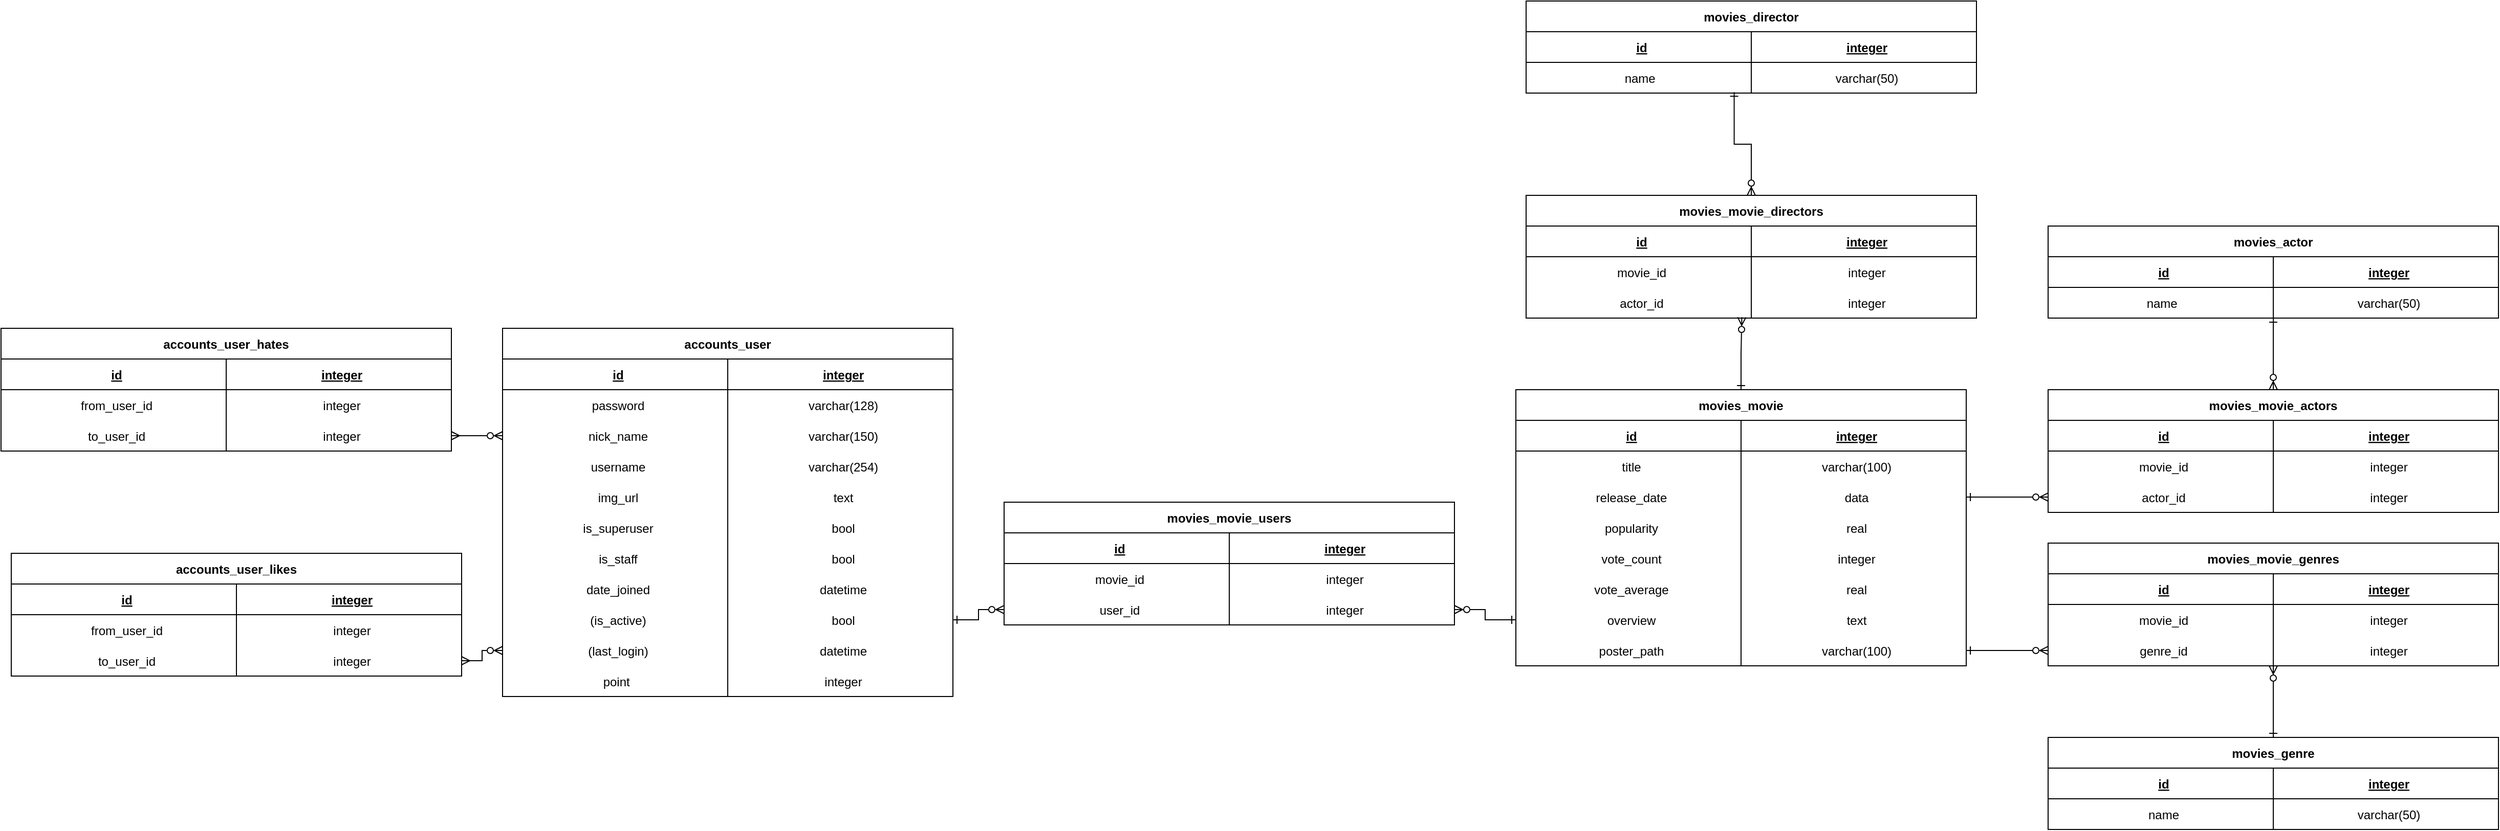 <mxfile version="20.5.3" type="github">
  <diagram id="R2lEEEUBdFMjLlhIrx00" name="Page-1">
    <mxGraphModel dx="4505" dy="1996" grid="1" gridSize="10" guides="1" tooltips="1" connect="1" arrows="1" fold="1" page="1" pageScale="1" pageWidth="850" pageHeight="1100" math="0" shadow="0" extFonts="Permanent Marker^https://fonts.googleapis.com/css?family=Permanent+Marker">
      <root>
        <mxCell id="0" />
        <mxCell id="1" parent="0" />
        <mxCell id="wosdfRWx6zkEePOzTKCg-92" value="movies_movie" style="shape=table;startSize=30;container=1;collapsible=1;childLayout=tableLayout;fixedRows=1;rowLines=0;fontStyle=1;align=center;resizeLast=1;" vertex="1" parent="1">
          <mxGeometry x="-280" y="220" width="440" height="270" as="geometry">
            <mxRectangle x="-280" y="220" width="120" height="30" as="alternateBounds" />
          </mxGeometry>
        </mxCell>
        <mxCell id="wosdfRWx6zkEePOzTKCg-93" value="" style="shape=partialRectangle;collapsible=0;dropTarget=0;pointerEvents=0;fillColor=none;points=[[0,0.5],[1,0.5]];portConstraint=eastwest;top=0;left=0;right=0;bottom=1;align=center;" vertex="1" parent="wosdfRWx6zkEePOzTKCg-92">
          <mxGeometry y="30" width="440" height="30" as="geometry" />
        </mxCell>
        <mxCell id="wosdfRWx6zkEePOzTKCg-95" value="id" style="shape=partialRectangle;overflow=hidden;connectable=0;fillColor=none;top=0;left=0;bottom=0;right=0;align=center;spacingLeft=6;fontStyle=5;" vertex="1" parent="wosdfRWx6zkEePOzTKCg-93">
          <mxGeometry width="220" height="30" as="geometry">
            <mxRectangle width="220" height="30" as="alternateBounds" />
          </mxGeometry>
        </mxCell>
        <mxCell id="wosdfRWx6zkEePOzTKCg-124" value="integer" style="shape=partialRectangle;overflow=hidden;connectable=0;fillColor=none;top=0;left=0;bottom=0;right=0;align=center;spacingLeft=6;fontStyle=5;" vertex="1" parent="wosdfRWx6zkEePOzTKCg-93">
          <mxGeometry x="220" width="220" height="30" as="geometry">
            <mxRectangle width="220" height="30" as="alternateBounds" />
          </mxGeometry>
        </mxCell>
        <mxCell id="wosdfRWx6zkEePOzTKCg-96" value="" style="shape=partialRectangle;collapsible=0;dropTarget=0;pointerEvents=0;fillColor=none;points=[[0,0.5],[1,0.5]];portConstraint=eastwest;top=0;left=0;right=0;bottom=0;align=center;" vertex="1" parent="wosdfRWx6zkEePOzTKCg-92">
          <mxGeometry y="60" width="440" height="30" as="geometry" />
        </mxCell>
        <mxCell id="wosdfRWx6zkEePOzTKCg-98" value="title" style="shape=partialRectangle;overflow=hidden;connectable=0;fillColor=none;top=0;left=0;bottom=0;right=0;align=center;spacingLeft=6;" vertex="1" parent="wosdfRWx6zkEePOzTKCg-96">
          <mxGeometry width="220" height="30" as="geometry">
            <mxRectangle width="220" height="30" as="alternateBounds" />
          </mxGeometry>
        </mxCell>
        <mxCell id="wosdfRWx6zkEePOzTKCg-125" value="varchar(100)" style="shape=partialRectangle;overflow=hidden;connectable=0;fillColor=none;top=0;left=0;bottom=0;right=0;align=center;spacingLeft=6;" vertex="1" parent="wosdfRWx6zkEePOzTKCg-96">
          <mxGeometry x="220" width="220" height="30" as="geometry">
            <mxRectangle width="220" height="30" as="alternateBounds" />
          </mxGeometry>
        </mxCell>
        <mxCell id="wosdfRWx6zkEePOzTKCg-99" value="" style="shape=partialRectangle;collapsible=0;dropTarget=0;pointerEvents=0;fillColor=none;points=[[0,0.5],[1,0.5]];portConstraint=eastwest;top=0;left=0;right=0;bottom=0;align=center;" vertex="1" parent="wosdfRWx6zkEePOzTKCg-92">
          <mxGeometry y="90" width="440" height="30" as="geometry" />
        </mxCell>
        <mxCell id="wosdfRWx6zkEePOzTKCg-101" value="release_date" style="shape=partialRectangle;overflow=hidden;connectable=0;fillColor=none;top=0;left=0;bottom=0;right=0;align=center;spacingLeft=6;" vertex="1" parent="wosdfRWx6zkEePOzTKCg-99">
          <mxGeometry width="220" height="30" as="geometry">
            <mxRectangle width="220" height="30" as="alternateBounds" />
          </mxGeometry>
        </mxCell>
        <mxCell id="wosdfRWx6zkEePOzTKCg-126" value="data" style="shape=partialRectangle;overflow=hidden;connectable=0;fillColor=none;top=0;left=0;bottom=0;right=0;align=center;spacingLeft=6;" vertex="1" parent="wosdfRWx6zkEePOzTKCg-99">
          <mxGeometry x="220" width="220" height="30" as="geometry">
            <mxRectangle width="220" height="30" as="alternateBounds" />
          </mxGeometry>
        </mxCell>
        <mxCell id="wosdfRWx6zkEePOzTKCg-142" style="shape=partialRectangle;collapsible=0;dropTarget=0;pointerEvents=0;fillColor=none;points=[[0,0.5],[1,0.5]];portConstraint=eastwest;top=0;left=0;right=0;bottom=0;align=center;" vertex="1" parent="wosdfRWx6zkEePOzTKCg-92">
          <mxGeometry y="120" width="440" height="30" as="geometry" />
        </mxCell>
        <mxCell id="wosdfRWx6zkEePOzTKCg-143" value="popularity" style="shape=partialRectangle;overflow=hidden;connectable=0;fillColor=none;top=0;left=0;bottom=0;right=0;align=center;spacingLeft=6;" vertex="1" parent="wosdfRWx6zkEePOzTKCg-142">
          <mxGeometry width="220" height="30" as="geometry">
            <mxRectangle width="220" height="30" as="alternateBounds" />
          </mxGeometry>
        </mxCell>
        <mxCell id="wosdfRWx6zkEePOzTKCg-144" value="real" style="shape=partialRectangle;overflow=hidden;connectable=0;fillColor=none;top=0;left=0;bottom=0;right=0;align=center;spacingLeft=6;" vertex="1" parent="wosdfRWx6zkEePOzTKCg-142">
          <mxGeometry x="220" width="220" height="30" as="geometry">
            <mxRectangle width="220" height="30" as="alternateBounds" />
          </mxGeometry>
        </mxCell>
        <mxCell id="wosdfRWx6zkEePOzTKCg-139" style="shape=partialRectangle;collapsible=0;dropTarget=0;pointerEvents=0;fillColor=none;points=[[0,0.5],[1,0.5]];portConstraint=eastwest;top=0;left=0;right=0;bottom=0;align=center;" vertex="1" parent="wosdfRWx6zkEePOzTKCg-92">
          <mxGeometry y="150" width="440" height="30" as="geometry" />
        </mxCell>
        <mxCell id="wosdfRWx6zkEePOzTKCg-140" value="vote_count" style="shape=partialRectangle;overflow=hidden;connectable=0;fillColor=none;top=0;left=0;bottom=0;right=0;align=center;spacingLeft=6;" vertex="1" parent="wosdfRWx6zkEePOzTKCg-139">
          <mxGeometry width="220" height="30" as="geometry">
            <mxRectangle width="220" height="30" as="alternateBounds" />
          </mxGeometry>
        </mxCell>
        <mxCell id="wosdfRWx6zkEePOzTKCg-141" value="integer" style="shape=partialRectangle;overflow=hidden;connectable=0;fillColor=none;top=0;left=0;bottom=0;right=0;align=center;spacingLeft=6;" vertex="1" parent="wosdfRWx6zkEePOzTKCg-139">
          <mxGeometry x="220" width="220" height="30" as="geometry">
            <mxRectangle width="220" height="30" as="alternateBounds" />
          </mxGeometry>
        </mxCell>
        <mxCell id="wosdfRWx6zkEePOzTKCg-136" style="shape=partialRectangle;collapsible=0;dropTarget=0;pointerEvents=0;fillColor=none;points=[[0,0.5],[1,0.5]];portConstraint=eastwest;top=0;left=0;right=0;bottom=0;align=center;" vertex="1" parent="wosdfRWx6zkEePOzTKCg-92">
          <mxGeometry y="180" width="440" height="30" as="geometry" />
        </mxCell>
        <mxCell id="wosdfRWx6zkEePOzTKCg-137" value="vote_average" style="shape=partialRectangle;overflow=hidden;connectable=0;fillColor=none;top=0;left=0;bottom=0;right=0;align=center;spacingLeft=6;" vertex="1" parent="wosdfRWx6zkEePOzTKCg-136">
          <mxGeometry width="220" height="30" as="geometry">
            <mxRectangle width="220" height="30" as="alternateBounds" />
          </mxGeometry>
        </mxCell>
        <mxCell id="wosdfRWx6zkEePOzTKCg-138" value="real" style="shape=partialRectangle;overflow=hidden;connectable=0;fillColor=none;top=0;left=0;bottom=0;right=0;align=center;spacingLeft=6;" vertex="1" parent="wosdfRWx6zkEePOzTKCg-136">
          <mxGeometry x="220" width="220" height="30" as="geometry">
            <mxRectangle width="220" height="30" as="alternateBounds" />
          </mxGeometry>
        </mxCell>
        <mxCell id="wosdfRWx6zkEePOzTKCg-133" style="shape=partialRectangle;collapsible=0;dropTarget=0;pointerEvents=0;fillColor=none;points=[[0,0.5],[1,0.5]];portConstraint=eastwest;top=0;left=0;right=0;bottom=0;align=center;" vertex="1" parent="wosdfRWx6zkEePOzTKCg-92">
          <mxGeometry y="210" width="440" height="30" as="geometry" />
        </mxCell>
        <mxCell id="wosdfRWx6zkEePOzTKCg-134" value="overview" style="shape=partialRectangle;overflow=hidden;connectable=0;fillColor=none;top=0;left=0;bottom=0;right=0;align=center;spacingLeft=6;" vertex="1" parent="wosdfRWx6zkEePOzTKCg-133">
          <mxGeometry width="220" height="30" as="geometry">
            <mxRectangle width="220" height="30" as="alternateBounds" />
          </mxGeometry>
        </mxCell>
        <mxCell id="wosdfRWx6zkEePOzTKCg-135" value="text" style="shape=partialRectangle;overflow=hidden;connectable=0;fillColor=none;top=0;left=0;bottom=0;right=0;align=center;spacingLeft=6;" vertex="1" parent="wosdfRWx6zkEePOzTKCg-133">
          <mxGeometry x="220" width="220" height="30" as="geometry">
            <mxRectangle width="220" height="30" as="alternateBounds" />
          </mxGeometry>
        </mxCell>
        <mxCell id="wosdfRWx6zkEePOzTKCg-130" style="shape=partialRectangle;collapsible=0;dropTarget=0;pointerEvents=0;fillColor=none;points=[[0,0.5],[1,0.5]];portConstraint=eastwest;top=0;left=0;right=0;bottom=0;align=center;" vertex="1" parent="wosdfRWx6zkEePOzTKCg-92">
          <mxGeometry y="240" width="440" height="30" as="geometry" />
        </mxCell>
        <mxCell id="wosdfRWx6zkEePOzTKCg-131" value="poster_path" style="shape=partialRectangle;overflow=hidden;connectable=0;fillColor=none;top=0;left=0;bottom=0;right=0;align=center;spacingLeft=6;" vertex="1" parent="wosdfRWx6zkEePOzTKCg-130">
          <mxGeometry width="220" height="30" as="geometry">
            <mxRectangle width="220" height="30" as="alternateBounds" />
          </mxGeometry>
        </mxCell>
        <mxCell id="wosdfRWx6zkEePOzTKCg-132" value="varchar(100)" style="shape=partialRectangle;overflow=hidden;connectable=0;fillColor=none;top=0;left=0;bottom=0;right=0;align=center;spacingLeft=6;" vertex="1" parent="wosdfRWx6zkEePOzTKCg-130">
          <mxGeometry x="220" width="220" height="30" as="geometry">
            <mxRectangle width="220" height="30" as="alternateBounds" />
          </mxGeometry>
        </mxCell>
        <mxCell id="wosdfRWx6zkEePOzTKCg-102" value="movies_genre" style="shape=table;startSize=30;container=1;collapsible=1;childLayout=tableLayout;fixedRows=1;rowLines=0;fontStyle=1;align=center;resizeLast=1;" vertex="1" parent="1">
          <mxGeometry x="240" y="560" width="440" height="90" as="geometry" />
        </mxCell>
        <mxCell id="wosdfRWx6zkEePOzTKCg-103" value="" style="shape=partialRectangle;collapsible=0;dropTarget=0;pointerEvents=0;fillColor=none;points=[[0,0.5],[1,0.5]];portConstraint=eastwest;top=0;left=0;right=0;bottom=1;align=center;" vertex="1" parent="wosdfRWx6zkEePOzTKCg-102">
          <mxGeometry y="30" width="440" height="30" as="geometry" />
        </mxCell>
        <mxCell id="wosdfRWx6zkEePOzTKCg-105" value="id" style="shape=partialRectangle;overflow=hidden;connectable=0;fillColor=none;top=0;left=0;bottom=0;right=0;align=center;spacingLeft=6;fontStyle=5;" vertex="1" parent="wosdfRWx6zkEePOzTKCg-103">
          <mxGeometry width="220" height="30" as="geometry">
            <mxRectangle width="220" height="30" as="alternateBounds" />
          </mxGeometry>
        </mxCell>
        <mxCell id="wosdfRWx6zkEePOzTKCg-119" value="integer" style="shape=partialRectangle;overflow=hidden;connectable=0;fillColor=none;top=0;left=0;bottom=0;right=0;align=center;spacingLeft=6;fontStyle=5;" vertex="1" parent="wosdfRWx6zkEePOzTKCg-103">
          <mxGeometry x="220" width="220" height="30" as="geometry">
            <mxRectangle width="220" height="30" as="alternateBounds" />
          </mxGeometry>
        </mxCell>
        <mxCell id="wosdfRWx6zkEePOzTKCg-106" value="" style="shape=partialRectangle;collapsible=0;dropTarget=0;pointerEvents=0;fillColor=none;points=[[0,0.5],[1,0.5]];portConstraint=eastwest;top=0;left=0;right=0;bottom=0;align=center;" vertex="1" parent="wosdfRWx6zkEePOzTKCg-102">
          <mxGeometry y="60" width="440" height="30" as="geometry" />
        </mxCell>
        <mxCell id="wosdfRWx6zkEePOzTKCg-108" value="name" style="shape=partialRectangle;overflow=hidden;connectable=0;fillColor=none;top=0;left=0;bottom=0;right=0;align=center;spacingLeft=6;" vertex="1" parent="wosdfRWx6zkEePOzTKCg-106">
          <mxGeometry width="220" height="30" as="geometry">
            <mxRectangle width="220" height="30" as="alternateBounds" />
          </mxGeometry>
        </mxCell>
        <mxCell id="wosdfRWx6zkEePOzTKCg-120" value="varchar(50)" style="shape=partialRectangle;overflow=hidden;connectable=0;fillColor=none;top=0;left=0;bottom=0;right=0;align=center;spacingLeft=6;" vertex="1" parent="wosdfRWx6zkEePOzTKCg-106">
          <mxGeometry x="220" width="220" height="30" as="geometry">
            <mxRectangle width="220" height="30" as="alternateBounds" />
          </mxGeometry>
        </mxCell>
        <mxCell id="wosdfRWx6zkEePOzTKCg-112" value="movies_movie_genres" style="shape=table;startSize=30;container=1;collapsible=1;childLayout=tableLayout;fixedRows=1;rowLines=0;fontStyle=1;align=center;resizeLast=1;" vertex="1" parent="1">
          <mxGeometry x="240" y="370" width="440" height="120" as="geometry" />
        </mxCell>
        <mxCell id="wosdfRWx6zkEePOzTKCg-113" value="" style="shape=partialRectangle;collapsible=0;dropTarget=0;pointerEvents=0;fillColor=none;points=[[0,0.5],[1,0.5]];portConstraint=eastwest;top=0;left=0;right=0;bottom=1;align=center;" vertex="1" parent="wosdfRWx6zkEePOzTKCg-112">
          <mxGeometry y="30" width="440" height="30" as="geometry" />
        </mxCell>
        <mxCell id="wosdfRWx6zkEePOzTKCg-115" value="id" style="shape=partialRectangle;overflow=hidden;connectable=0;fillColor=none;top=0;left=0;bottom=0;right=0;align=center;spacingLeft=6;fontStyle=5;" vertex="1" parent="wosdfRWx6zkEePOzTKCg-113">
          <mxGeometry width="220" height="30" as="geometry">
            <mxRectangle width="220" height="30" as="alternateBounds" />
          </mxGeometry>
        </mxCell>
        <mxCell id="wosdfRWx6zkEePOzTKCg-122" value="integer" style="shape=partialRectangle;overflow=hidden;connectable=0;fillColor=none;top=0;left=0;bottom=0;right=0;align=center;spacingLeft=6;fontStyle=5;" vertex="1" parent="wosdfRWx6zkEePOzTKCg-113">
          <mxGeometry x="220" width="220" height="30" as="geometry">
            <mxRectangle width="220" height="30" as="alternateBounds" />
          </mxGeometry>
        </mxCell>
        <mxCell id="wosdfRWx6zkEePOzTKCg-116" value="" style="shape=partialRectangle;collapsible=0;dropTarget=0;pointerEvents=0;fillColor=none;points=[[0,0.5],[1,0.5]];portConstraint=eastwest;top=0;left=0;right=0;bottom=0;align=center;" vertex="1" parent="wosdfRWx6zkEePOzTKCg-112">
          <mxGeometry y="60" width="440" height="30" as="geometry" />
        </mxCell>
        <mxCell id="wosdfRWx6zkEePOzTKCg-118" value="movie_id" style="shape=partialRectangle;overflow=hidden;connectable=0;fillColor=none;top=0;left=0;bottom=0;right=0;align=center;spacingLeft=6;" vertex="1" parent="wosdfRWx6zkEePOzTKCg-116">
          <mxGeometry width="220" height="30" as="geometry">
            <mxRectangle width="220" height="30" as="alternateBounds" />
          </mxGeometry>
        </mxCell>
        <mxCell id="wosdfRWx6zkEePOzTKCg-123" value="integer" style="shape=partialRectangle;overflow=hidden;connectable=0;fillColor=none;top=0;left=0;bottom=0;right=0;align=center;spacingLeft=6;" vertex="1" parent="wosdfRWx6zkEePOzTKCg-116">
          <mxGeometry x="220" width="220" height="30" as="geometry">
            <mxRectangle width="220" height="30" as="alternateBounds" />
          </mxGeometry>
        </mxCell>
        <mxCell id="wosdfRWx6zkEePOzTKCg-145" style="shape=partialRectangle;collapsible=0;dropTarget=0;pointerEvents=0;fillColor=none;points=[[0,0.5],[1,0.5]];portConstraint=eastwest;top=0;left=0;right=0;bottom=0;align=center;" vertex="1" parent="wosdfRWx6zkEePOzTKCg-112">
          <mxGeometry y="90" width="440" height="30" as="geometry" />
        </mxCell>
        <mxCell id="wosdfRWx6zkEePOzTKCg-146" value="genre_id" style="shape=partialRectangle;overflow=hidden;connectable=0;fillColor=none;top=0;left=0;bottom=0;right=0;align=center;spacingLeft=6;" vertex="1" parent="wosdfRWx6zkEePOzTKCg-145">
          <mxGeometry width="220" height="30" as="geometry">
            <mxRectangle width="220" height="30" as="alternateBounds" />
          </mxGeometry>
        </mxCell>
        <mxCell id="wosdfRWx6zkEePOzTKCg-147" value="integer" style="shape=partialRectangle;overflow=hidden;connectable=0;fillColor=none;top=0;left=0;bottom=0;right=0;align=center;spacingLeft=6;" vertex="1" parent="wosdfRWx6zkEePOzTKCg-145">
          <mxGeometry x="220" width="220" height="30" as="geometry">
            <mxRectangle width="220" height="30" as="alternateBounds" />
          </mxGeometry>
        </mxCell>
        <mxCell id="wosdfRWx6zkEePOzTKCg-91" value="" style="edgeStyle=orthogonalEdgeStyle;endArrow=ERzeroToMany;startArrow=ERone;endFill=1;startFill=0;rounded=0;align=center;exitX=0.5;exitY=0;exitDx=0;exitDy=0;entryX=0.5;entryY=1;entryDx=0;entryDy=0;" edge="1" parent="1" source="wosdfRWx6zkEePOzTKCg-102" target="wosdfRWx6zkEePOzTKCg-112">
          <mxGeometry width="100" height="100" relative="1" as="geometry">
            <mxPoint x="290" y="255" as="sourcePoint" />
            <mxPoint x="350" y="230" as="targetPoint" />
          </mxGeometry>
        </mxCell>
        <mxCell id="wosdfRWx6zkEePOzTKCg-90" value="" style="edgeStyle=entityRelationEdgeStyle;endArrow=ERzeroToMany;startArrow=ERone;endFill=1;startFill=0;rounded=0;align=center;entryX=0;entryY=0.5;entryDx=0;entryDy=0;exitX=1;exitY=0.5;exitDx=0;exitDy=0;" edge="1" parent="1" source="wosdfRWx6zkEePOzTKCg-130" target="wosdfRWx6zkEePOzTKCg-145">
          <mxGeometry width="100" height="100" relative="1" as="geometry">
            <mxPoint x="330" y="820" as="sourcePoint" />
            <mxPoint x="230" y="920" as="targetPoint" />
          </mxGeometry>
        </mxCell>
        <mxCell id="wosdfRWx6zkEePOzTKCg-173" value="movies_actor" style="shape=table;startSize=30;container=1;collapsible=1;childLayout=tableLayout;fixedRows=1;rowLines=0;fontStyle=1;align=center;resizeLast=1;" vertex="1" parent="1">
          <mxGeometry x="240" y="60" width="440" height="90" as="geometry" />
        </mxCell>
        <mxCell id="wosdfRWx6zkEePOzTKCg-174" value="" style="shape=partialRectangle;collapsible=0;dropTarget=0;pointerEvents=0;fillColor=none;points=[[0,0.5],[1,0.5]];portConstraint=eastwest;top=0;left=0;right=0;bottom=1;align=center;" vertex="1" parent="wosdfRWx6zkEePOzTKCg-173">
          <mxGeometry y="30" width="440" height="30" as="geometry" />
        </mxCell>
        <mxCell id="wosdfRWx6zkEePOzTKCg-175" value="id" style="shape=partialRectangle;overflow=hidden;connectable=0;fillColor=none;top=0;left=0;bottom=0;right=0;align=center;spacingLeft=6;fontStyle=5;" vertex="1" parent="wosdfRWx6zkEePOzTKCg-174">
          <mxGeometry width="220" height="30" as="geometry">
            <mxRectangle width="220" height="30" as="alternateBounds" />
          </mxGeometry>
        </mxCell>
        <mxCell id="wosdfRWx6zkEePOzTKCg-176" value="integer" style="shape=partialRectangle;overflow=hidden;connectable=0;fillColor=none;top=0;left=0;bottom=0;right=0;align=center;spacingLeft=6;fontStyle=5;" vertex="1" parent="wosdfRWx6zkEePOzTKCg-174">
          <mxGeometry x="220" width="220" height="30" as="geometry">
            <mxRectangle width="220" height="30" as="alternateBounds" />
          </mxGeometry>
        </mxCell>
        <mxCell id="wosdfRWx6zkEePOzTKCg-180" style="shape=partialRectangle;collapsible=0;dropTarget=0;pointerEvents=0;fillColor=none;points=[[0,0.5],[1,0.5]];portConstraint=eastwest;top=0;left=0;right=0;bottom=0;align=center;" vertex="1" parent="wosdfRWx6zkEePOzTKCg-173">
          <mxGeometry y="60" width="440" height="30" as="geometry" />
        </mxCell>
        <mxCell id="wosdfRWx6zkEePOzTKCg-181" value="name " style="shape=partialRectangle;overflow=hidden;connectable=0;fillColor=none;top=0;left=0;bottom=0;right=0;align=center;spacingLeft=6;" vertex="1" parent="wosdfRWx6zkEePOzTKCg-180">
          <mxGeometry width="220" height="30" as="geometry">
            <mxRectangle width="220" height="30" as="alternateBounds" />
          </mxGeometry>
        </mxCell>
        <mxCell id="wosdfRWx6zkEePOzTKCg-182" value="varchar(50)" style="shape=partialRectangle;overflow=hidden;connectable=0;fillColor=none;top=0;left=0;bottom=0;right=0;align=center;spacingLeft=6;" vertex="1" parent="wosdfRWx6zkEePOzTKCg-180">
          <mxGeometry x="220" width="220" height="30" as="geometry">
            <mxRectangle width="220" height="30" as="alternateBounds" />
          </mxGeometry>
        </mxCell>
        <mxCell id="wosdfRWx6zkEePOzTKCg-193" value="movies_movie_actors" style="shape=table;startSize=30;container=1;collapsible=1;childLayout=tableLayout;fixedRows=1;rowLines=0;fontStyle=1;align=center;resizeLast=1;" vertex="1" parent="1">
          <mxGeometry x="240" y="220" width="440" height="120" as="geometry" />
        </mxCell>
        <mxCell id="wosdfRWx6zkEePOzTKCg-194" value="" style="shape=partialRectangle;collapsible=0;dropTarget=0;pointerEvents=0;fillColor=none;points=[[0,0.5],[1,0.5]];portConstraint=eastwest;top=0;left=0;right=0;bottom=1;align=center;" vertex="1" parent="wosdfRWx6zkEePOzTKCg-193">
          <mxGeometry y="30" width="440" height="30" as="geometry" />
        </mxCell>
        <mxCell id="wosdfRWx6zkEePOzTKCg-195" value="id" style="shape=partialRectangle;overflow=hidden;connectable=0;fillColor=none;top=0;left=0;bottom=0;right=0;align=center;spacingLeft=6;fontStyle=5;" vertex="1" parent="wosdfRWx6zkEePOzTKCg-194">
          <mxGeometry width="220" height="30" as="geometry">
            <mxRectangle width="220" height="30" as="alternateBounds" />
          </mxGeometry>
        </mxCell>
        <mxCell id="wosdfRWx6zkEePOzTKCg-196" value="integer" style="shape=partialRectangle;overflow=hidden;connectable=0;fillColor=none;top=0;left=0;bottom=0;right=0;align=center;spacingLeft=6;fontStyle=5;" vertex="1" parent="wosdfRWx6zkEePOzTKCg-194">
          <mxGeometry x="220" width="220" height="30" as="geometry">
            <mxRectangle width="220" height="30" as="alternateBounds" />
          </mxGeometry>
        </mxCell>
        <mxCell id="wosdfRWx6zkEePOzTKCg-197" value="" style="shape=partialRectangle;collapsible=0;dropTarget=0;pointerEvents=0;fillColor=none;points=[[0,0.5],[1,0.5]];portConstraint=eastwest;top=0;left=0;right=0;bottom=0;align=center;" vertex="1" parent="wosdfRWx6zkEePOzTKCg-193">
          <mxGeometry y="60" width="440" height="30" as="geometry" />
        </mxCell>
        <mxCell id="wosdfRWx6zkEePOzTKCg-198" value="movie_id" style="shape=partialRectangle;overflow=hidden;connectable=0;fillColor=none;top=0;left=0;bottom=0;right=0;align=center;spacingLeft=6;" vertex="1" parent="wosdfRWx6zkEePOzTKCg-197">
          <mxGeometry width="220" height="30" as="geometry">
            <mxRectangle width="220" height="30" as="alternateBounds" />
          </mxGeometry>
        </mxCell>
        <mxCell id="wosdfRWx6zkEePOzTKCg-199" value="integer" style="shape=partialRectangle;overflow=hidden;connectable=0;fillColor=none;top=0;left=0;bottom=0;right=0;align=center;spacingLeft=6;" vertex="1" parent="wosdfRWx6zkEePOzTKCg-197">
          <mxGeometry x="220" width="220" height="30" as="geometry">
            <mxRectangle width="220" height="30" as="alternateBounds" />
          </mxGeometry>
        </mxCell>
        <mxCell id="wosdfRWx6zkEePOzTKCg-200" style="shape=partialRectangle;collapsible=0;dropTarget=0;pointerEvents=0;fillColor=none;points=[[0,0.5],[1,0.5]];portConstraint=eastwest;top=0;left=0;right=0;bottom=0;align=center;" vertex="1" parent="wosdfRWx6zkEePOzTKCg-193">
          <mxGeometry y="90" width="440" height="30" as="geometry" />
        </mxCell>
        <mxCell id="wosdfRWx6zkEePOzTKCg-201" value="actor_id" style="shape=partialRectangle;overflow=hidden;connectable=0;fillColor=none;top=0;left=0;bottom=0;right=0;align=center;spacingLeft=6;" vertex="1" parent="wosdfRWx6zkEePOzTKCg-200">
          <mxGeometry width="220" height="30" as="geometry">
            <mxRectangle width="220" height="30" as="alternateBounds" />
          </mxGeometry>
        </mxCell>
        <mxCell id="wosdfRWx6zkEePOzTKCg-202" value="integer" style="shape=partialRectangle;overflow=hidden;connectable=0;fillColor=none;top=0;left=0;bottom=0;right=0;align=center;spacingLeft=6;" vertex="1" parent="wosdfRWx6zkEePOzTKCg-200">
          <mxGeometry x="220" width="220" height="30" as="geometry">
            <mxRectangle width="220" height="30" as="alternateBounds" />
          </mxGeometry>
        </mxCell>
        <mxCell id="wosdfRWx6zkEePOzTKCg-203" value="" style="edgeStyle=orthogonalEdgeStyle;orthogonalLoop=1;jettySize=auto;html=1;rounded=0;startArrow=ERone;startFill=0;endArrow=ERzeroToMany;endFill=0;entryX=0;entryY=0.5;entryDx=0;entryDy=0;exitX=1;exitY=0.5;exitDx=0;exitDy=0;" edge="1" parent="1" source="wosdfRWx6zkEePOzTKCg-99" target="wosdfRWx6zkEePOzTKCg-200">
          <mxGeometry width="80" relative="1" as="geometry">
            <mxPoint x="180" y="330" as="sourcePoint" />
            <mxPoint x="220" y="290" as="targetPoint" />
          </mxGeometry>
        </mxCell>
        <mxCell id="wosdfRWx6zkEePOzTKCg-205" value="" style="edgeStyle=orthogonalEdgeStyle;endArrow=ERzeroToMany;startArrow=ERone;endFill=1;startFill=0;rounded=0;align=center;exitX=0.5;exitY=1;exitDx=0;exitDy=0;entryX=0.5;entryY=0;entryDx=0;entryDy=0;" edge="1" parent="1" source="wosdfRWx6zkEePOzTKCg-173" target="wosdfRWx6zkEePOzTKCg-193">
          <mxGeometry width="100" height="100" relative="1" as="geometry">
            <mxPoint x="470" y="570" as="sourcePoint" />
            <mxPoint x="470" y="510" as="targetPoint" />
          </mxGeometry>
        </mxCell>
        <mxCell id="wosdfRWx6zkEePOzTKCg-222" value="movies_movie_directors" style="shape=table;startSize=30;container=1;collapsible=1;childLayout=tableLayout;fixedRows=1;rowLines=0;fontStyle=1;align=center;resizeLast=1;" vertex="1" parent="1">
          <mxGeometry x="-270" y="30" width="440" height="120" as="geometry" />
        </mxCell>
        <mxCell id="wosdfRWx6zkEePOzTKCg-223" value="" style="shape=partialRectangle;collapsible=0;dropTarget=0;pointerEvents=0;fillColor=none;points=[[0,0.5],[1,0.5]];portConstraint=eastwest;top=0;left=0;right=0;bottom=1;align=center;" vertex="1" parent="wosdfRWx6zkEePOzTKCg-222">
          <mxGeometry y="30" width="440" height="30" as="geometry" />
        </mxCell>
        <mxCell id="wosdfRWx6zkEePOzTKCg-224" value="id" style="shape=partialRectangle;overflow=hidden;connectable=0;fillColor=none;top=0;left=0;bottom=0;right=0;align=center;spacingLeft=6;fontStyle=5;" vertex="1" parent="wosdfRWx6zkEePOzTKCg-223">
          <mxGeometry width="220" height="30" as="geometry">
            <mxRectangle width="220" height="30" as="alternateBounds" />
          </mxGeometry>
        </mxCell>
        <mxCell id="wosdfRWx6zkEePOzTKCg-225" value="integer" style="shape=partialRectangle;overflow=hidden;connectable=0;fillColor=none;top=0;left=0;bottom=0;right=0;align=center;spacingLeft=6;fontStyle=5;" vertex="1" parent="wosdfRWx6zkEePOzTKCg-223">
          <mxGeometry x="220" width="220" height="30" as="geometry">
            <mxRectangle width="220" height="30" as="alternateBounds" />
          </mxGeometry>
        </mxCell>
        <mxCell id="wosdfRWx6zkEePOzTKCg-226" value="" style="shape=partialRectangle;collapsible=0;dropTarget=0;pointerEvents=0;fillColor=none;points=[[0,0.5],[1,0.5]];portConstraint=eastwest;top=0;left=0;right=0;bottom=0;align=center;" vertex="1" parent="wosdfRWx6zkEePOzTKCg-222">
          <mxGeometry y="60" width="440" height="30" as="geometry" />
        </mxCell>
        <mxCell id="wosdfRWx6zkEePOzTKCg-227" value="movie_id" style="shape=partialRectangle;overflow=hidden;connectable=0;fillColor=none;top=0;left=0;bottom=0;right=0;align=center;spacingLeft=6;" vertex="1" parent="wosdfRWx6zkEePOzTKCg-226">
          <mxGeometry width="220" height="30" as="geometry">
            <mxRectangle width="220" height="30" as="alternateBounds" />
          </mxGeometry>
        </mxCell>
        <mxCell id="wosdfRWx6zkEePOzTKCg-228" value="integer" style="shape=partialRectangle;overflow=hidden;connectable=0;fillColor=none;top=0;left=0;bottom=0;right=0;align=center;spacingLeft=6;" vertex="1" parent="wosdfRWx6zkEePOzTKCg-226">
          <mxGeometry x="220" width="220" height="30" as="geometry">
            <mxRectangle width="220" height="30" as="alternateBounds" />
          </mxGeometry>
        </mxCell>
        <mxCell id="wosdfRWx6zkEePOzTKCg-229" style="shape=partialRectangle;collapsible=0;dropTarget=0;pointerEvents=0;fillColor=none;points=[[0,0.5],[1,0.5]];portConstraint=eastwest;top=0;left=0;right=0;bottom=0;align=center;" vertex="1" parent="wosdfRWx6zkEePOzTKCg-222">
          <mxGeometry y="90" width="440" height="30" as="geometry" />
        </mxCell>
        <mxCell id="wosdfRWx6zkEePOzTKCg-230" value="actor_id" style="shape=partialRectangle;overflow=hidden;connectable=0;fillColor=none;top=0;left=0;bottom=0;right=0;align=center;spacingLeft=6;" vertex="1" parent="wosdfRWx6zkEePOzTKCg-229">
          <mxGeometry width="220" height="30" as="geometry">
            <mxRectangle width="220" height="30" as="alternateBounds" />
          </mxGeometry>
        </mxCell>
        <mxCell id="wosdfRWx6zkEePOzTKCg-231" value="integer" style="shape=partialRectangle;overflow=hidden;connectable=0;fillColor=none;top=0;left=0;bottom=0;right=0;align=center;spacingLeft=6;" vertex="1" parent="wosdfRWx6zkEePOzTKCg-229">
          <mxGeometry x="220" width="220" height="30" as="geometry">
            <mxRectangle width="220" height="30" as="alternateBounds" />
          </mxGeometry>
        </mxCell>
        <mxCell id="wosdfRWx6zkEePOzTKCg-232" value="" style="edgeStyle=orthogonalEdgeStyle;orthogonalLoop=1;jettySize=auto;html=1;rounded=0;startArrow=ERone;startFill=0;endArrow=ERzeroToMany;endFill=0;entryX=0.479;entryY=0.971;entryDx=0;entryDy=0;exitX=0.5;exitY=0;exitDx=0;exitDy=0;entryPerimeter=0;" edge="1" target="wosdfRWx6zkEePOzTKCg-229" parent="1" source="wosdfRWx6zkEePOzTKCg-92">
          <mxGeometry width="80" relative="1" as="geometry">
            <mxPoint x="-340" y="135.0" as="sourcePoint" />
            <mxPoint x="-280" y="100" as="targetPoint" />
          </mxGeometry>
        </mxCell>
        <mxCell id="wosdfRWx6zkEePOzTKCg-233" value="" style="edgeStyle=orthogonalEdgeStyle;endArrow=ERzeroToMany;startArrow=ERone;endFill=1;startFill=0;rounded=0;align=center;entryX=0.5;entryY=0;entryDx=0;entryDy=0;exitX=0.462;exitY=0.971;exitDx=0;exitDy=0;exitPerimeter=0;" edge="1" source="wosdfRWx6zkEePOzTKCg-238" target="wosdfRWx6zkEePOzTKCg-222" parent="1">
          <mxGeometry width="100" height="100" relative="1" as="geometry">
            <mxPoint x="-60" y="-50" as="sourcePoint" />
            <mxPoint x="-30" y="320" as="targetPoint" />
          </mxGeometry>
        </mxCell>
        <mxCell id="wosdfRWx6zkEePOzTKCg-234" value="movies_director" style="shape=table;startSize=30;container=1;collapsible=1;childLayout=tableLayout;fixedRows=1;rowLines=0;fontStyle=1;align=center;resizeLast=1;" vertex="1" parent="1">
          <mxGeometry x="-270" y="-160" width="440" height="90" as="geometry" />
        </mxCell>
        <mxCell id="wosdfRWx6zkEePOzTKCg-235" value="" style="shape=partialRectangle;collapsible=0;dropTarget=0;pointerEvents=0;fillColor=none;points=[[0,0.5],[1,0.5]];portConstraint=eastwest;top=0;left=0;right=0;bottom=1;align=center;" vertex="1" parent="wosdfRWx6zkEePOzTKCg-234">
          <mxGeometry y="30" width="440" height="30" as="geometry" />
        </mxCell>
        <mxCell id="wosdfRWx6zkEePOzTKCg-236" value="id" style="shape=partialRectangle;overflow=hidden;connectable=0;fillColor=none;top=0;left=0;bottom=0;right=0;align=center;spacingLeft=6;fontStyle=5;" vertex="1" parent="wosdfRWx6zkEePOzTKCg-235">
          <mxGeometry width="220" height="30" as="geometry">
            <mxRectangle width="220" height="30" as="alternateBounds" />
          </mxGeometry>
        </mxCell>
        <mxCell id="wosdfRWx6zkEePOzTKCg-237" value="integer" style="shape=partialRectangle;overflow=hidden;connectable=0;fillColor=none;top=0;left=0;bottom=0;right=0;align=center;spacingLeft=6;fontStyle=5;" vertex="1" parent="wosdfRWx6zkEePOzTKCg-235">
          <mxGeometry x="220" width="220" height="30" as="geometry">
            <mxRectangle width="220" height="30" as="alternateBounds" />
          </mxGeometry>
        </mxCell>
        <mxCell id="wosdfRWx6zkEePOzTKCg-238" style="shape=partialRectangle;collapsible=0;dropTarget=0;pointerEvents=0;fillColor=none;points=[[0,0.5],[1,0.5]];portConstraint=eastwest;top=0;left=0;right=0;bottom=0;align=center;" vertex="1" parent="wosdfRWx6zkEePOzTKCg-234">
          <mxGeometry y="60" width="440" height="30" as="geometry" />
        </mxCell>
        <mxCell id="wosdfRWx6zkEePOzTKCg-239" value="name " style="shape=partialRectangle;overflow=hidden;connectable=0;fillColor=none;top=0;left=0;bottom=0;right=0;align=center;spacingLeft=6;" vertex="1" parent="wosdfRWx6zkEePOzTKCg-238">
          <mxGeometry width="220" height="30" as="geometry">
            <mxRectangle width="220" height="30" as="alternateBounds" />
          </mxGeometry>
        </mxCell>
        <mxCell id="wosdfRWx6zkEePOzTKCg-240" value="varchar(50)" style="shape=partialRectangle;overflow=hidden;connectable=0;fillColor=none;top=0;left=0;bottom=0;right=0;align=center;spacingLeft=6;" vertex="1" parent="wosdfRWx6zkEePOzTKCg-238">
          <mxGeometry x="220" width="220" height="30" as="geometry">
            <mxRectangle width="220" height="30" as="alternateBounds" />
          </mxGeometry>
        </mxCell>
        <mxCell id="wosdfRWx6zkEePOzTKCg-241" value="accounts_user" style="shape=table;startSize=30;container=1;collapsible=1;childLayout=tableLayout;fixedRows=1;rowLines=0;fontStyle=1;align=center;resizeLast=1;" vertex="1" parent="1">
          <mxGeometry x="-1270" y="160" width="440" height="360" as="geometry">
            <mxRectangle x="-280" y="220" width="120" height="30" as="alternateBounds" />
          </mxGeometry>
        </mxCell>
        <mxCell id="wosdfRWx6zkEePOzTKCg-242" value="" style="shape=partialRectangle;collapsible=0;dropTarget=0;pointerEvents=0;fillColor=none;points=[[0,0.5],[1,0.5]];portConstraint=eastwest;top=0;left=0;right=0;bottom=1;align=center;" vertex="1" parent="wosdfRWx6zkEePOzTKCg-241">
          <mxGeometry y="30" width="440" height="30" as="geometry" />
        </mxCell>
        <mxCell id="wosdfRWx6zkEePOzTKCg-243" value="id" style="shape=partialRectangle;overflow=hidden;connectable=0;fillColor=none;top=0;left=0;bottom=0;right=0;align=center;spacingLeft=6;fontStyle=5;" vertex="1" parent="wosdfRWx6zkEePOzTKCg-242">
          <mxGeometry width="220" height="30" as="geometry">
            <mxRectangle width="220" height="30" as="alternateBounds" />
          </mxGeometry>
        </mxCell>
        <mxCell id="wosdfRWx6zkEePOzTKCg-244" value="integer" style="shape=partialRectangle;overflow=hidden;connectable=0;fillColor=none;top=0;left=0;bottom=0;right=0;align=center;spacingLeft=6;fontStyle=5;" vertex="1" parent="wosdfRWx6zkEePOzTKCg-242">
          <mxGeometry x="220" width="220" height="30" as="geometry">
            <mxRectangle width="220" height="30" as="alternateBounds" />
          </mxGeometry>
        </mxCell>
        <mxCell id="wosdfRWx6zkEePOzTKCg-245" value="" style="shape=partialRectangle;collapsible=0;dropTarget=0;pointerEvents=0;fillColor=none;points=[[0,0.5],[1,0.5]];portConstraint=eastwest;top=0;left=0;right=0;bottom=0;align=center;" vertex="1" parent="wosdfRWx6zkEePOzTKCg-241">
          <mxGeometry y="60" width="440" height="30" as="geometry" />
        </mxCell>
        <mxCell id="wosdfRWx6zkEePOzTKCg-246" value="password" style="shape=partialRectangle;overflow=hidden;connectable=0;fillColor=none;top=0;left=0;bottom=0;right=0;align=center;spacingLeft=6;" vertex="1" parent="wosdfRWx6zkEePOzTKCg-245">
          <mxGeometry width="220" height="30" as="geometry">
            <mxRectangle width="220" height="30" as="alternateBounds" />
          </mxGeometry>
        </mxCell>
        <mxCell id="wosdfRWx6zkEePOzTKCg-247" value="varchar(128)" style="shape=partialRectangle;overflow=hidden;connectable=0;fillColor=none;top=0;left=0;bottom=0;right=0;align=center;spacingLeft=6;" vertex="1" parent="wosdfRWx6zkEePOzTKCg-245">
          <mxGeometry x="220" width="220" height="30" as="geometry">
            <mxRectangle width="220" height="30" as="alternateBounds" />
          </mxGeometry>
        </mxCell>
        <mxCell id="wosdfRWx6zkEePOzTKCg-251" style="shape=partialRectangle;collapsible=0;dropTarget=0;pointerEvents=0;fillColor=none;points=[[0,0.5],[1,0.5]];portConstraint=eastwest;top=0;left=0;right=0;bottom=0;align=center;" vertex="1" parent="wosdfRWx6zkEePOzTKCg-241">
          <mxGeometry y="90" width="440" height="30" as="geometry" />
        </mxCell>
        <mxCell id="wosdfRWx6zkEePOzTKCg-252" value="nick_name" style="shape=partialRectangle;overflow=hidden;connectable=0;fillColor=none;top=0;left=0;bottom=0;right=0;align=center;spacingLeft=6;" vertex="1" parent="wosdfRWx6zkEePOzTKCg-251">
          <mxGeometry width="220" height="30" as="geometry">
            <mxRectangle width="220" height="30" as="alternateBounds" />
          </mxGeometry>
        </mxCell>
        <mxCell id="wosdfRWx6zkEePOzTKCg-253" value="varchar(150)" style="shape=partialRectangle;overflow=hidden;connectable=0;fillColor=none;top=0;left=0;bottom=0;right=0;align=center;spacingLeft=6;" vertex="1" parent="wosdfRWx6zkEePOzTKCg-251">
          <mxGeometry x="220" width="220" height="30" as="geometry">
            <mxRectangle width="220" height="30" as="alternateBounds" />
          </mxGeometry>
        </mxCell>
        <mxCell id="wosdfRWx6zkEePOzTKCg-248" value="" style="shape=partialRectangle;collapsible=0;dropTarget=0;pointerEvents=0;fillColor=none;points=[[0,0.5],[1,0.5]];portConstraint=eastwest;top=0;left=0;right=0;bottom=0;align=center;" vertex="1" parent="wosdfRWx6zkEePOzTKCg-241">
          <mxGeometry y="120" width="440" height="30" as="geometry" />
        </mxCell>
        <mxCell id="wosdfRWx6zkEePOzTKCg-249" value="username" style="shape=partialRectangle;overflow=hidden;connectable=0;fillColor=none;top=0;left=0;bottom=0;right=0;align=center;spacingLeft=6;" vertex="1" parent="wosdfRWx6zkEePOzTKCg-248">
          <mxGeometry width="220" height="30" as="geometry">
            <mxRectangle width="220" height="30" as="alternateBounds" />
          </mxGeometry>
        </mxCell>
        <mxCell id="wosdfRWx6zkEePOzTKCg-250" value="varchar(254)" style="shape=partialRectangle;overflow=hidden;connectable=0;fillColor=none;top=0;left=0;bottom=0;right=0;align=center;spacingLeft=6;" vertex="1" parent="wosdfRWx6zkEePOzTKCg-248">
          <mxGeometry x="220" width="220" height="30" as="geometry">
            <mxRectangle width="220" height="30" as="alternateBounds" />
          </mxGeometry>
        </mxCell>
        <mxCell id="wosdfRWx6zkEePOzTKCg-260" style="shape=partialRectangle;collapsible=0;dropTarget=0;pointerEvents=0;fillColor=none;points=[[0,0.5],[1,0.5]];portConstraint=eastwest;top=0;left=0;right=0;bottom=0;align=center;" vertex="1" parent="wosdfRWx6zkEePOzTKCg-241">
          <mxGeometry y="150" width="440" height="30" as="geometry" />
        </mxCell>
        <mxCell id="wosdfRWx6zkEePOzTKCg-261" value="img_url" style="shape=partialRectangle;overflow=hidden;connectable=0;fillColor=none;top=0;left=0;bottom=0;right=0;align=center;spacingLeft=6;" vertex="1" parent="wosdfRWx6zkEePOzTKCg-260">
          <mxGeometry width="220" height="30" as="geometry">
            <mxRectangle width="220" height="30" as="alternateBounds" />
          </mxGeometry>
        </mxCell>
        <mxCell id="wosdfRWx6zkEePOzTKCg-262" value="text" style="shape=partialRectangle;overflow=hidden;connectable=0;fillColor=none;top=0;left=0;bottom=0;right=0;align=center;spacingLeft=6;" vertex="1" parent="wosdfRWx6zkEePOzTKCg-260">
          <mxGeometry x="220" width="220" height="30" as="geometry">
            <mxRectangle width="220" height="30" as="alternateBounds" />
          </mxGeometry>
        </mxCell>
        <mxCell id="wosdfRWx6zkEePOzTKCg-254" style="shape=partialRectangle;collapsible=0;dropTarget=0;pointerEvents=0;fillColor=none;points=[[0,0.5],[1,0.5]];portConstraint=eastwest;top=0;left=0;right=0;bottom=0;align=center;" vertex="1" parent="wosdfRWx6zkEePOzTKCg-241">
          <mxGeometry y="180" width="440" height="30" as="geometry" />
        </mxCell>
        <mxCell id="wosdfRWx6zkEePOzTKCg-255" value="is_superuser" style="shape=partialRectangle;overflow=hidden;connectable=0;fillColor=none;top=0;left=0;bottom=0;right=0;align=center;spacingLeft=6;" vertex="1" parent="wosdfRWx6zkEePOzTKCg-254">
          <mxGeometry width="220" height="30" as="geometry">
            <mxRectangle width="220" height="30" as="alternateBounds" />
          </mxGeometry>
        </mxCell>
        <mxCell id="wosdfRWx6zkEePOzTKCg-256" value="bool" style="shape=partialRectangle;overflow=hidden;connectable=0;fillColor=none;top=0;left=0;bottom=0;right=0;align=center;spacingLeft=6;" vertex="1" parent="wosdfRWx6zkEePOzTKCg-254">
          <mxGeometry x="220" width="220" height="30" as="geometry">
            <mxRectangle width="220" height="30" as="alternateBounds" />
          </mxGeometry>
        </mxCell>
        <mxCell id="wosdfRWx6zkEePOzTKCg-257" style="shape=partialRectangle;collapsible=0;dropTarget=0;pointerEvents=0;fillColor=none;points=[[0,0.5],[1,0.5]];portConstraint=eastwest;top=0;left=0;right=0;bottom=0;align=center;" vertex="1" parent="wosdfRWx6zkEePOzTKCg-241">
          <mxGeometry y="210" width="440" height="30" as="geometry" />
        </mxCell>
        <mxCell id="wosdfRWx6zkEePOzTKCg-258" value="is_staff" style="shape=partialRectangle;overflow=hidden;connectable=0;fillColor=none;top=0;left=0;bottom=0;right=0;align=center;spacingLeft=6;" vertex="1" parent="wosdfRWx6zkEePOzTKCg-257">
          <mxGeometry width="220" height="30" as="geometry">
            <mxRectangle width="220" height="30" as="alternateBounds" />
          </mxGeometry>
        </mxCell>
        <mxCell id="wosdfRWx6zkEePOzTKCg-259" value="bool" style="shape=partialRectangle;overflow=hidden;connectable=0;fillColor=none;top=0;left=0;bottom=0;right=0;align=center;spacingLeft=6;" vertex="1" parent="wosdfRWx6zkEePOzTKCg-257">
          <mxGeometry x="220" width="220" height="30" as="geometry">
            <mxRectangle width="220" height="30" as="alternateBounds" />
          </mxGeometry>
        </mxCell>
        <mxCell id="wosdfRWx6zkEePOzTKCg-284" style="shape=partialRectangle;collapsible=0;dropTarget=0;pointerEvents=0;fillColor=none;points=[[0,0.5],[1,0.5]];portConstraint=eastwest;top=0;left=0;right=0;bottom=0;align=center;" vertex="1" parent="wosdfRWx6zkEePOzTKCg-241">
          <mxGeometry y="240" width="440" height="30" as="geometry" />
        </mxCell>
        <mxCell id="wosdfRWx6zkEePOzTKCg-285" value="date_joined" style="shape=partialRectangle;overflow=hidden;connectable=0;fillColor=none;top=0;left=0;bottom=0;right=0;align=center;spacingLeft=6;" vertex="1" parent="wosdfRWx6zkEePOzTKCg-284">
          <mxGeometry width="220" height="30" as="geometry">
            <mxRectangle width="220" height="30" as="alternateBounds" />
          </mxGeometry>
        </mxCell>
        <mxCell id="wosdfRWx6zkEePOzTKCg-286" value="datetime" style="shape=partialRectangle;overflow=hidden;connectable=0;fillColor=none;top=0;left=0;bottom=0;right=0;align=center;spacingLeft=6;" vertex="1" parent="wosdfRWx6zkEePOzTKCg-284">
          <mxGeometry x="220" width="220" height="30" as="geometry">
            <mxRectangle width="220" height="30" as="alternateBounds" />
          </mxGeometry>
        </mxCell>
        <mxCell id="wosdfRWx6zkEePOzTKCg-281" style="shape=partialRectangle;collapsible=0;dropTarget=0;pointerEvents=0;fillColor=none;points=[[0,0.5],[1,0.5]];portConstraint=eastwest;top=0;left=0;right=0;bottom=0;align=center;" vertex="1" parent="wosdfRWx6zkEePOzTKCg-241">
          <mxGeometry y="270" width="440" height="30" as="geometry" />
        </mxCell>
        <mxCell id="wosdfRWx6zkEePOzTKCg-282" value="(is_active)" style="shape=partialRectangle;overflow=hidden;connectable=0;fillColor=none;top=0;left=0;bottom=0;right=0;align=center;spacingLeft=6;" vertex="1" parent="wosdfRWx6zkEePOzTKCg-281">
          <mxGeometry width="220" height="30" as="geometry">
            <mxRectangle width="220" height="30" as="alternateBounds" />
          </mxGeometry>
        </mxCell>
        <mxCell id="wosdfRWx6zkEePOzTKCg-283" value="bool" style="shape=partialRectangle;overflow=hidden;connectable=0;fillColor=none;top=0;left=0;bottom=0;right=0;align=center;spacingLeft=6;" vertex="1" parent="wosdfRWx6zkEePOzTKCg-281">
          <mxGeometry x="220" width="220" height="30" as="geometry">
            <mxRectangle width="220" height="30" as="alternateBounds" />
          </mxGeometry>
        </mxCell>
        <mxCell id="wosdfRWx6zkEePOzTKCg-278" style="shape=partialRectangle;collapsible=0;dropTarget=0;pointerEvents=0;fillColor=none;points=[[0,0.5],[1,0.5]];portConstraint=eastwest;top=0;left=0;right=0;bottom=0;align=center;" vertex="1" parent="wosdfRWx6zkEePOzTKCg-241">
          <mxGeometry y="300" width="440" height="30" as="geometry" />
        </mxCell>
        <mxCell id="wosdfRWx6zkEePOzTKCg-279" value="(last_login)" style="shape=partialRectangle;overflow=hidden;connectable=0;fillColor=none;top=0;left=0;bottom=0;right=0;align=center;spacingLeft=6;" vertex="1" parent="wosdfRWx6zkEePOzTKCg-278">
          <mxGeometry width="220" height="30" as="geometry">
            <mxRectangle width="220" height="30" as="alternateBounds" />
          </mxGeometry>
        </mxCell>
        <mxCell id="wosdfRWx6zkEePOzTKCg-280" value="datetime" style="shape=partialRectangle;overflow=hidden;connectable=0;fillColor=none;top=0;left=0;bottom=0;right=0;align=center;spacingLeft=6;" vertex="1" parent="wosdfRWx6zkEePOzTKCg-278">
          <mxGeometry x="220" width="220" height="30" as="geometry">
            <mxRectangle width="220" height="30" as="alternateBounds" />
          </mxGeometry>
        </mxCell>
        <mxCell id="wosdfRWx6zkEePOzTKCg-310" style="shape=partialRectangle;collapsible=0;dropTarget=0;pointerEvents=0;fillColor=none;points=[[0,0.5],[1,0.5]];portConstraint=eastwest;top=0;left=0;right=0;bottom=0;align=center;" vertex="1" parent="wosdfRWx6zkEePOzTKCg-241">
          <mxGeometry y="330" width="440" height="30" as="geometry" />
        </mxCell>
        <mxCell id="wosdfRWx6zkEePOzTKCg-311" value="point " style="shape=partialRectangle;overflow=hidden;connectable=0;fillColor=none;top=0;left=0;bottom=0;right=0;align=center;spacingLeft=6;" vertex="1" parent="wosdfRWx6zkEePOzTKCg-310">
          <mxGeometry width="220" height="30" as="geometry">
            <mxRectangle width="220" height="30" as="alternateBounds" />
          </mxGeometry>
        </mxCell>
        <mxCell id="wosdfRWx6zkEePOzTKCg-312" value="integer" style="shape=partialRectangle;overflow=hidden;connectable=0;fillColor=none;top=0;left=0;bottom=0;right=0;align=center;spacingLeft=6;" vertex="1" parent="wosdfRWx6zkEePOzTKCg-310">
          <mxGeometry x="220" width="220" height="30" as="geometry">
            <mxRectangle width="220" height="30" as="alternateBounds" />
          </mxGeometry>
        </mxCell>
        <mxCell id="wosdfRWx6zkEePOzTKCg-288" value="movies_movie_users" style="shape=table;startSize=30;container=1;collapsible=1;childLayout=tableLayout;fixedRows=1;rowLines=0;fontStyle=1;align=center;resizeLast=1;" vertex="1" parent="1">
          <mxGeometry x="-780" y="330" width="440" height="120" as="geometry" />
        </mxCell>
        <mxCell id="wosdfRWx6zkEePOzTKCg-289" value="" style="shape=partialRectangle;collapsible=0;dropTarget=0;pointerEvents=0;fillColor=none;points=[[0,0.5],[1,0.5]];portConstraint=eastwest;top=0;left=0;right=0;bottom=1;align=center;" vertex="1" parent="wosdfRWx6zkEePOzTKCg-288">
          <mxGeometry y="30" width="440" height="30" as="geometry" />
        </mxCell>
        <mxCell id="wosdfRWx6zkEePOzTKCg-290" value="id" style="shape=partialRectangle;overflow=hidden;connectable=0;fillColor=none;top=0;left=0;bottom=0;right=0;align=center;spacingLeft=6;fontStyle=5;" vertex="1" parent="wosdfRWx6zkEePOzTKCg-289">
          <mxGeometry width="220" height="30" as="geometry">
            <mxRectangle width="220" height="30" as="alternateBounds" />
          </mxGeometry>
        </mxCell>
        <mxCell id="wosdfRWx6zkEePOzTKCg-291" value="integer" style="shape=partialRectangle;overflow=hidden;connectable=0;fillColor=none;top=0;left=0;bottom=0;right=0;align=center;spacingLeft=6;fontStyle=5;" vertex="1" parent="wosdfRWx6zkEePOzTKCg-289">
          <mxGeometry x="220" width="220" height="30" as="geometry">
            <mxRectangle width="220" height="30" as="alternateBounds" />
          </mxGeometry>
        </mxCell>
        <mxCell id="wosdfRWx6zkEePOzTKCg-292" value="" style="shape=partialRectangle;collapsible=0;dropTarget=0;pointerEvents=0;fillColor=none;points=[[0,0.5],[1,0.5]];portConstraint=eastwest;top=0;left=0;right=0;bottom=0;align=center;" vertex="1" parent="wosdfRWx6zkEePOzTKCg-288">
          <mxGeometry y="60" width="440" height="30" as="geometry" />
        </mxCell>
        <mxCell id="wosdfRWx6zkEePOzTKCg-293" value="movie_id" style="shape=partialRectangle;overflow=hidden;connectable=0;fillColor=none;top=0;left=0;bottom=0;right=0;align=center;spacingLeft=6;" vertex="1" parent="wosdfRWx6zkEePOzTKCg-292">
          <mxGeometry width="220" height="30" as="geometry">
            <mxRectangle width="220" height="30" as="alternateBounds" />
          </mxGeometry>
        </mxCell>
        <mxCell id="wosdfRWx6zkEePOzTKCg-294" value="integer" style="shape=partialRectangle;overflow=hidden;connectable=0;fillColor=none;top=0;left=0;bottom=0;right=0;align=center;spacingLeft=6;" vertex="1" parent="wosdfRWx6zkEePOzTKCg-292">
          <mxGeometry x="220" width="220" height="30" as="geometry">
            <mxRectangle width="220" height="30" as="alternateBounds" />
          </mxGeometry>
        </mxCell>
        <mxCell id="wosdfRWx6zkEePOzTKCg-295" style="shape=partialRectangle;collapsible=0;dropTarget=0;pointerEvents=0;fillColor=none;points=[[0,0.5],[1,0.5]];portConstraint=eastwest;top=0;left=0;right=0;bottom=0;align=center;" vertex="1" parent="wosdfRWx6zkEePOzTKCg-288">
          <mxGeometry y="90" width="440" height="30" as="geometry" />
        </mxCell>
        <mxCell id="wosdfRWx6zkEePOzTKCg-296" value="user_id" style="shape=partialRectangle;overflow=hidden;connectable=0;fillColor=none;top=0;left=0;bottom=0;right=0;align=center;spacingLeft=6;" vertex="1" parent="wosdfRWx6zkEePOzTKCg-295">
          <mxGeometry width="220" height="30" as="geometry">
            <mxRectangle width="220" height="30" as="alternateBounds" />
          </mxGeometry>
        </mxCell>
        <mxCell id="wosdfRWx6zkEePOzTKCg-297" value="integer" style="shape=partialRectangle;overflow=hidden;connectable=0;fillColor=none;top=0;left=0;bottom=0;right=0;align=center;spacingLeft=6;" vertex="1" parent="wosdfRWx6zkEePOzTKCg-295">
          <mxGeometry x="220" width="220" height="30" as="geometry">
            <mxRectangle width="220" height="30" as="alternateBounds" />
          </mxGeometry>
        </mxCell>
        <mxCell id="wosdfRWx6zkEePOzTKCg-298" value="" style="edgeStyle=elbowEdgeStyle;orthogonalLoop=1;jettySize=auto;html=1;rounded=0;startArrow=ERone;startFill=0;endArrow=ERzeroToMany;endFill=0;entryX=0;entryY=0.5;entryDx=0;entryDy=0;" edge="1" parent="1" source="wosdfRWx6zkEePOzTKCg-281" target="wosdfRWx6zkEePOzTKCg-295">
          <mxGeometry width="80" relative="1" as="geometry">
            <mxPoint x="-619.947" y="260" as="sourcePoint" />
            <mxPoint x="-800" y="300" as="targetPoint" />
          </mxGeometry>
        </mxCell>
        <mxCell id="wosdfRWx6zkEePOzTKCg-299" value="" style="edgeStyle=elbowEdgeStyle;orthogonalLoop=1;jettySize=auto;html=1;rounded=0;startArrow=ERone;startFill=0;endArrow=ERzeroToMany;endFill=0;entryX=1;entryY=0.5;entryDx=0;entryDy=0;exitX=0;exitY=0.5;exitDx=0;exitDy=0;" edge="1" parent="1" source="wosdfRWx6zkEePOzTKCg-133" target="wosdfRWx6zkEePOzTKCg-295">
          <mxGeometry width="80" relative="1" as="geometry">
            <mxPoint x="-350.0" y="520" as="sourcePoint" />
            <mxPoint x="-300" y="510" as="targetPoint" />
          </mxGeometry>
        </mxCell>
        <mxCell id="wosdfRWx6zkEePOzTKCg-300" value="accounts_user_likes" style="shape=table;startSize=30;container=1;collapsible=1;childLayout=tableLayout;fixedRows=1;rowLines=0;fontStyle=1;align=center;resizeLast=1;" vertex="1" parent="1">
          <mxGeometry x="-1750" y="380" width="440" height="120" as="geometry" />
        </mxCell>
        <mxCell id="wosdfRWx6zkEePOzTKCg-301" value="" style="shape=partialRectangle;collapsible=0;dropTarget=0;pointerEvents=0;fillColor=none;points=[[0,0.5],[1,0.5]];portConstraint=eastwest;top=0;left=0;right=0;bottom=1;align=center;" vertex="1" parent="wosdfRWx6zkEePOzTKCg-300">
          <mxGeometry y="30" width="440" height="30" as="geometry" />
        </mxCell>
        <mxCell id="wosdfRWx6zkEePOzTKCg-302" value="id" style="shape=partialRectangle;overflow=hidden;connectable=0;fillColor=none;top=0;left=0;bottom=0;right=0;align=center;spacingLeft=6;fontStyle=5;" vertex="1" parent="wosdfRWx6zkEePOzTKCg-301">
          <mxGeometry width="220" height="30" as="geometry">
            <mxRectangle width="220" height="30" as="alternateBounds" />
          </mxGeometry>
        </mxCell>
        <mxCell id="wosdfRWx6zkEePOzTKCg-303" value="integer" style="shape=partialRectangle;overflow=hidden;connectable=0;fillColor=none;top=0;left=0;bottom=0;right=0;align=center;spacingLeft=6;fontStyle=5;" vertex="1" parent="wosdfRWx6zkEePOzTKCg-301">
          <mxGeometry x="220" width="220" height="30" as="geometry">
            <mxRectangle width="220" height="30" as="alternateBounds" />
          </mxGeometry>
        </mxCell>
        <mxCell id="wosdfRWx6zkEePOzTKCg-304" value="" style="shape=partialRectangle;collapsible=0;dropTarget=0;pointerEvents=0;fillColor=none;points=[[0,0.5],[1,0.5]];portConstraint=eastwest;top=0;left=0;right=0;bottom=0;align=center;" vertex="1" parent="wosdfRWx6zkEePOzTKCg-300">
          <mxGeometry y="60" width="440" height="30" as="geometry" />
        </mxCell>
        <mxCell id="wosdfRWx6zkEePOzTKCg-305" value="from_user_id" style="shape=partialRectangle;overflow=hidden;connectable=0;fillColor=none;top=0;left=0;bottom=0;right=0;align=center;spacingLeft=6;" vertex="1" parent="wosdfRWx6zkEePOzTKCg-304">
          <mxGeometry width="220" height="30" as="geometry">
            <mxRectangle width="220" height="30" as="alternateBounds" />
          </mxGeometry>
        </mxCell>
        <mxCell id="wosdfRWx6zkEePOzTKCg-306" value="integer" style="shape=partialRectangle;overflow=hidden;connectable=0;fillColor=none;top=0;left=0;bottom=0;right=0;align=center;spacingLeft=6;" vertex="1" parent="wosdfRWx6zkEePOzTKCg-304">
          <mxGeometry x="220" width="220" height="30" as="geometry">
            <mxRectangle width="220" height="30" as="alternateBounds" />
          </mxGeometry>
        </mxCell>
        <mxCell id="wosdfRWx6zkEePOzTKCg-307" style="shape=partialRectangle;collapsible=0;dropTarget=0;pointerEvents=0;fillColor=none;points=[[0,0.5],[1,0.5]];portConstraint=eastwest;top=0;left=0;right=0;bottom=0;align=center;" vertex="1" parent="wosdfRWx6zkEePOzTKCg-300">
          <mxGeometry y="90" width="440" height="30" as="geometry" />
        </mxCell>
        <mxCell id="wosdfRWx6zkEePOzTKCg-308" value="to_user_id" style="shape=partialRectangle;overflow=hidden;connectable=0;fillColor=none;top=0;left=0;bottom=0;right=0;align=center;spacingLeft=6;" vertex="1" parent="wosdfRWx6zkEePOzTKCg-307">
          <mxGeometry width="220" height="30" as="geometry">
            <mxRectangle width="220" height="30" as="alternateBounds" />
          </mxGeometry>
        </mxCell>
        <mxCell id="wosdfRWx6zkEePOzTKCg-309" value="integer" style="shape=partialRectangle;overflow=hidden;connectable=0;fillColor=none;top=0;left=0;bottom=0;right=0;align=center;spacingLeft=6;" vertex="1" parent="wosdfRWx6zkEePOzTKCg-307">
          <mxGeometry x="220" width="220" height="30" as="geometry">
            <mxRectangle width="220" height="30" as="alternateBounds" />
          </mxGeometry>
        </mxCell>
        <mxCell id="wosdfRWx6zkEePOzTKCg-314" value="accounts_user_hates" style="shape=table;startSize=30;container=1;collapsible=1;childLayout=tableLayout;fixedRows=1;rowLines=0;fontStyle=1;align=center;resizeLast=1;" vertex="1" parent="1">
          <mxGeometry x="-1760" y="160" width="440" height="120" as="geometry" />
        </mxCell>
        <mxCell id="wosdfRWx6zkEePOzTKCg-315" value="" style="shape=partialRectangle;collapsible=0;dropTarget=0;pointerEvents=0;fillColor=none;points=[[0,0.5],[1,0.5]];portConstraint=eastwest;top=0;left=0;right=0;bottom=1;align=center;" vertex="1" parent="wosdfRWx6zkEePOzTKCg-314">
          <mxGeometry y="30" width="440" height="30" as="geometry" />
        </mxCell>
        <mxCell id="wosdfRWx6zkEePOzTKCg-316" value="id" style="shape=partialRectangle;overflow=hidden;connectable=0;fillColor=none;top=0;left=0;bottom=0;right=0;align=center;spacingLeft=6;fontStyle=5;" vertex="1" parent="wosdfRWx6zkEePOzTKCg-315">
          <mxGeometry width="220" height="30" as="geometry">
            <mxRectangle width="220" height="30" as="alternateBounds" />
          </mxGeometry>
        </mxCell>
        <mxCell id="wosdfRWx6zkEePOzTKCg-317" value="integer" style="shape=partialRectangle;overflow=hidden;connectable=0;fillColor=none;top=0;left=0;bottom=0;right=0;align=center;spacingLeft=6;fontStyle=5;" vertex="1" parent="wosdfRWx6zkEePOzTKCg-315">
          <mxGeometry x="220" width="220" height="30" as="geometry">
            <mxRectangle width="220" height="30" as="alternateBounds" />
          </mxGeometry>
        </mxCell>
        <mxCell id="wosdfRWx6zkEePOzTKCg-318" value="" style="shape=partialRectangle;collapsible=0;dropTarget=0;pointerEvents=0;fillColor=none;points=[[0,0.5],[1,0.5]];portConstraint=eastwest;top=0;left=0;right=0;bottom=0;align=center;" vertex="1" parent="wosdfRWx6zkEePOzTKCg-314">
          <mxGeometry y="60" width="440" height="30" as="geometry" />
        </mxCell>
        <mxCell id="wosdfRWx6zkEePOzTKCg-319" value="from_user_id" style="shape=partialRectangle;overflow=hidden;connectable=0;fillColor=none;top=0;left=0;bottom=0;right=0;align=center;spacingLeft=6;" vertex="1" parent="wosdfRWx6zkEePOzTKCg-318">
          <mxGeometry width="220" height="30" as="geometry">
            <mxRectangle width="220" height="30" as="alternateBounds" />
          </mxGeometry>
        </mxCell>
        <mxCell id="wosdfRWx6zkEePOzTKCg-320" value="integer" style="shape=partialRectangle;overflow=hidden;connectable=0;fillColor=none;top=0;left=0;bottom=0;right=0;align=center;spacingLeft=6;" vertex="1" parent="wosdfRWx6zkEePOzTKCg-318">
          <mxGeometry x="220" width="220" height="30" as="geometry">
            <mxRectangle width="220" height="30" as="alternateBounds" />
          </mxGeometry>
        </mxCell>
        <mxCell id="wosdfRWx6zkEePOzTKCg-321" style="shape=partialRectangle;collapsible=0;dropTarget=0;pointerEvents=0;fillColor=none;points=[[0,0.5],[1,0.5]];portConstraint=eastwest;top=0;left=0;right=0;bottom=0;align=center;" vertex="1" parent="wosdfRWx6zkEePOzTKCg-314">
          <mxGeometry y="90" width="440" height="30" as="geometry" />
        </mxCell>
        <mxCell id="wosdfRWx6zkEePOzTKCg-322" value="to_user_id" style="shape=partialRectangle;overflow=hidden;connectable=0;fillColor=none;top=0;left=0;bottom=0;right=0;align=center;spacingLeft=6;" vertex="1" parent="wosdfRWx6zkEePOzTKCg-321">
          <mxGeometry width="220" height="30" as="geometry">
            <mxRectangle width="220" height="30" as="alternateBounds" />
          </mxGeometry>
        </mxCell>
        <mxCell id="wosdfRWx6zkEePOzTKCg-323" value="integer" style="shape=partialRectangle;overflow=hidden;connectable=0;fillColor=none;top=0;left=0;bottom=0;right=0;align=center;spacingLeft=6;" vertex="1" parent="wosdfRWx6zkEePOzTKCg-321">
          <mxGeometry x="220" width="220" height="30" as="geometry">
            <mxRectangle width="220" height="30" as="alternateBounds" />
          </mxGeometry>
        </mxCell>
        <mxCell id="wosdfRWx6zkEePOzTKCg-324" style="edgeStyle=elbowEdgeStyle;rounded=0;orthogonalLoop=1;jettySize=auto;html=1;exitX=1;exitY=0.5;exitDx=0;exitDy=0;entryX=0;entryY=0.5;entryDx=0;entryDy=0;startArrow=ERmany;startFill=0;endArrow=ERzeroToMany;endFill=0;" edge="1" parent="1" source="wosdfRWx6zkEePOzTKCg-307" target="wosdfRWx6zkEePOzTKCg-278">
          <mxGeometry relative="1" as="geometry" />
        </mxCell>
        <mxCell id="wosdfRWx6zkEePOzTKCg-326" style="edgeStyle=elbowEdgeStyle;rounded=0;orthogonalLoop=1;jettySize=auto;html=1;exitX=1;exitY=0.5;exitDx=0;exitDy=0;entryX=0;entryY=0.5;entryDx=0;entryDy=0;startArrow=ERmany;startFill=0;endArrow=ERzeroToMany;endFill=0;" edge="1" parent="1" source="wosdfRWx6zkEePOzTKCg-321" target="wosdfRWx6zkEePOzTKCg-251">
          <mxGeometry relative="1" as="geometry">
            <mxPoint x="-1350" y="310" as="sourcePoint" />
            <mxPoint x="-1310" y="300" as="targetPoint" />
          </mxGeometry>
        </mxCell>
      </root>
    </mxGraphModel>
  </diagram>
</mxfile>
